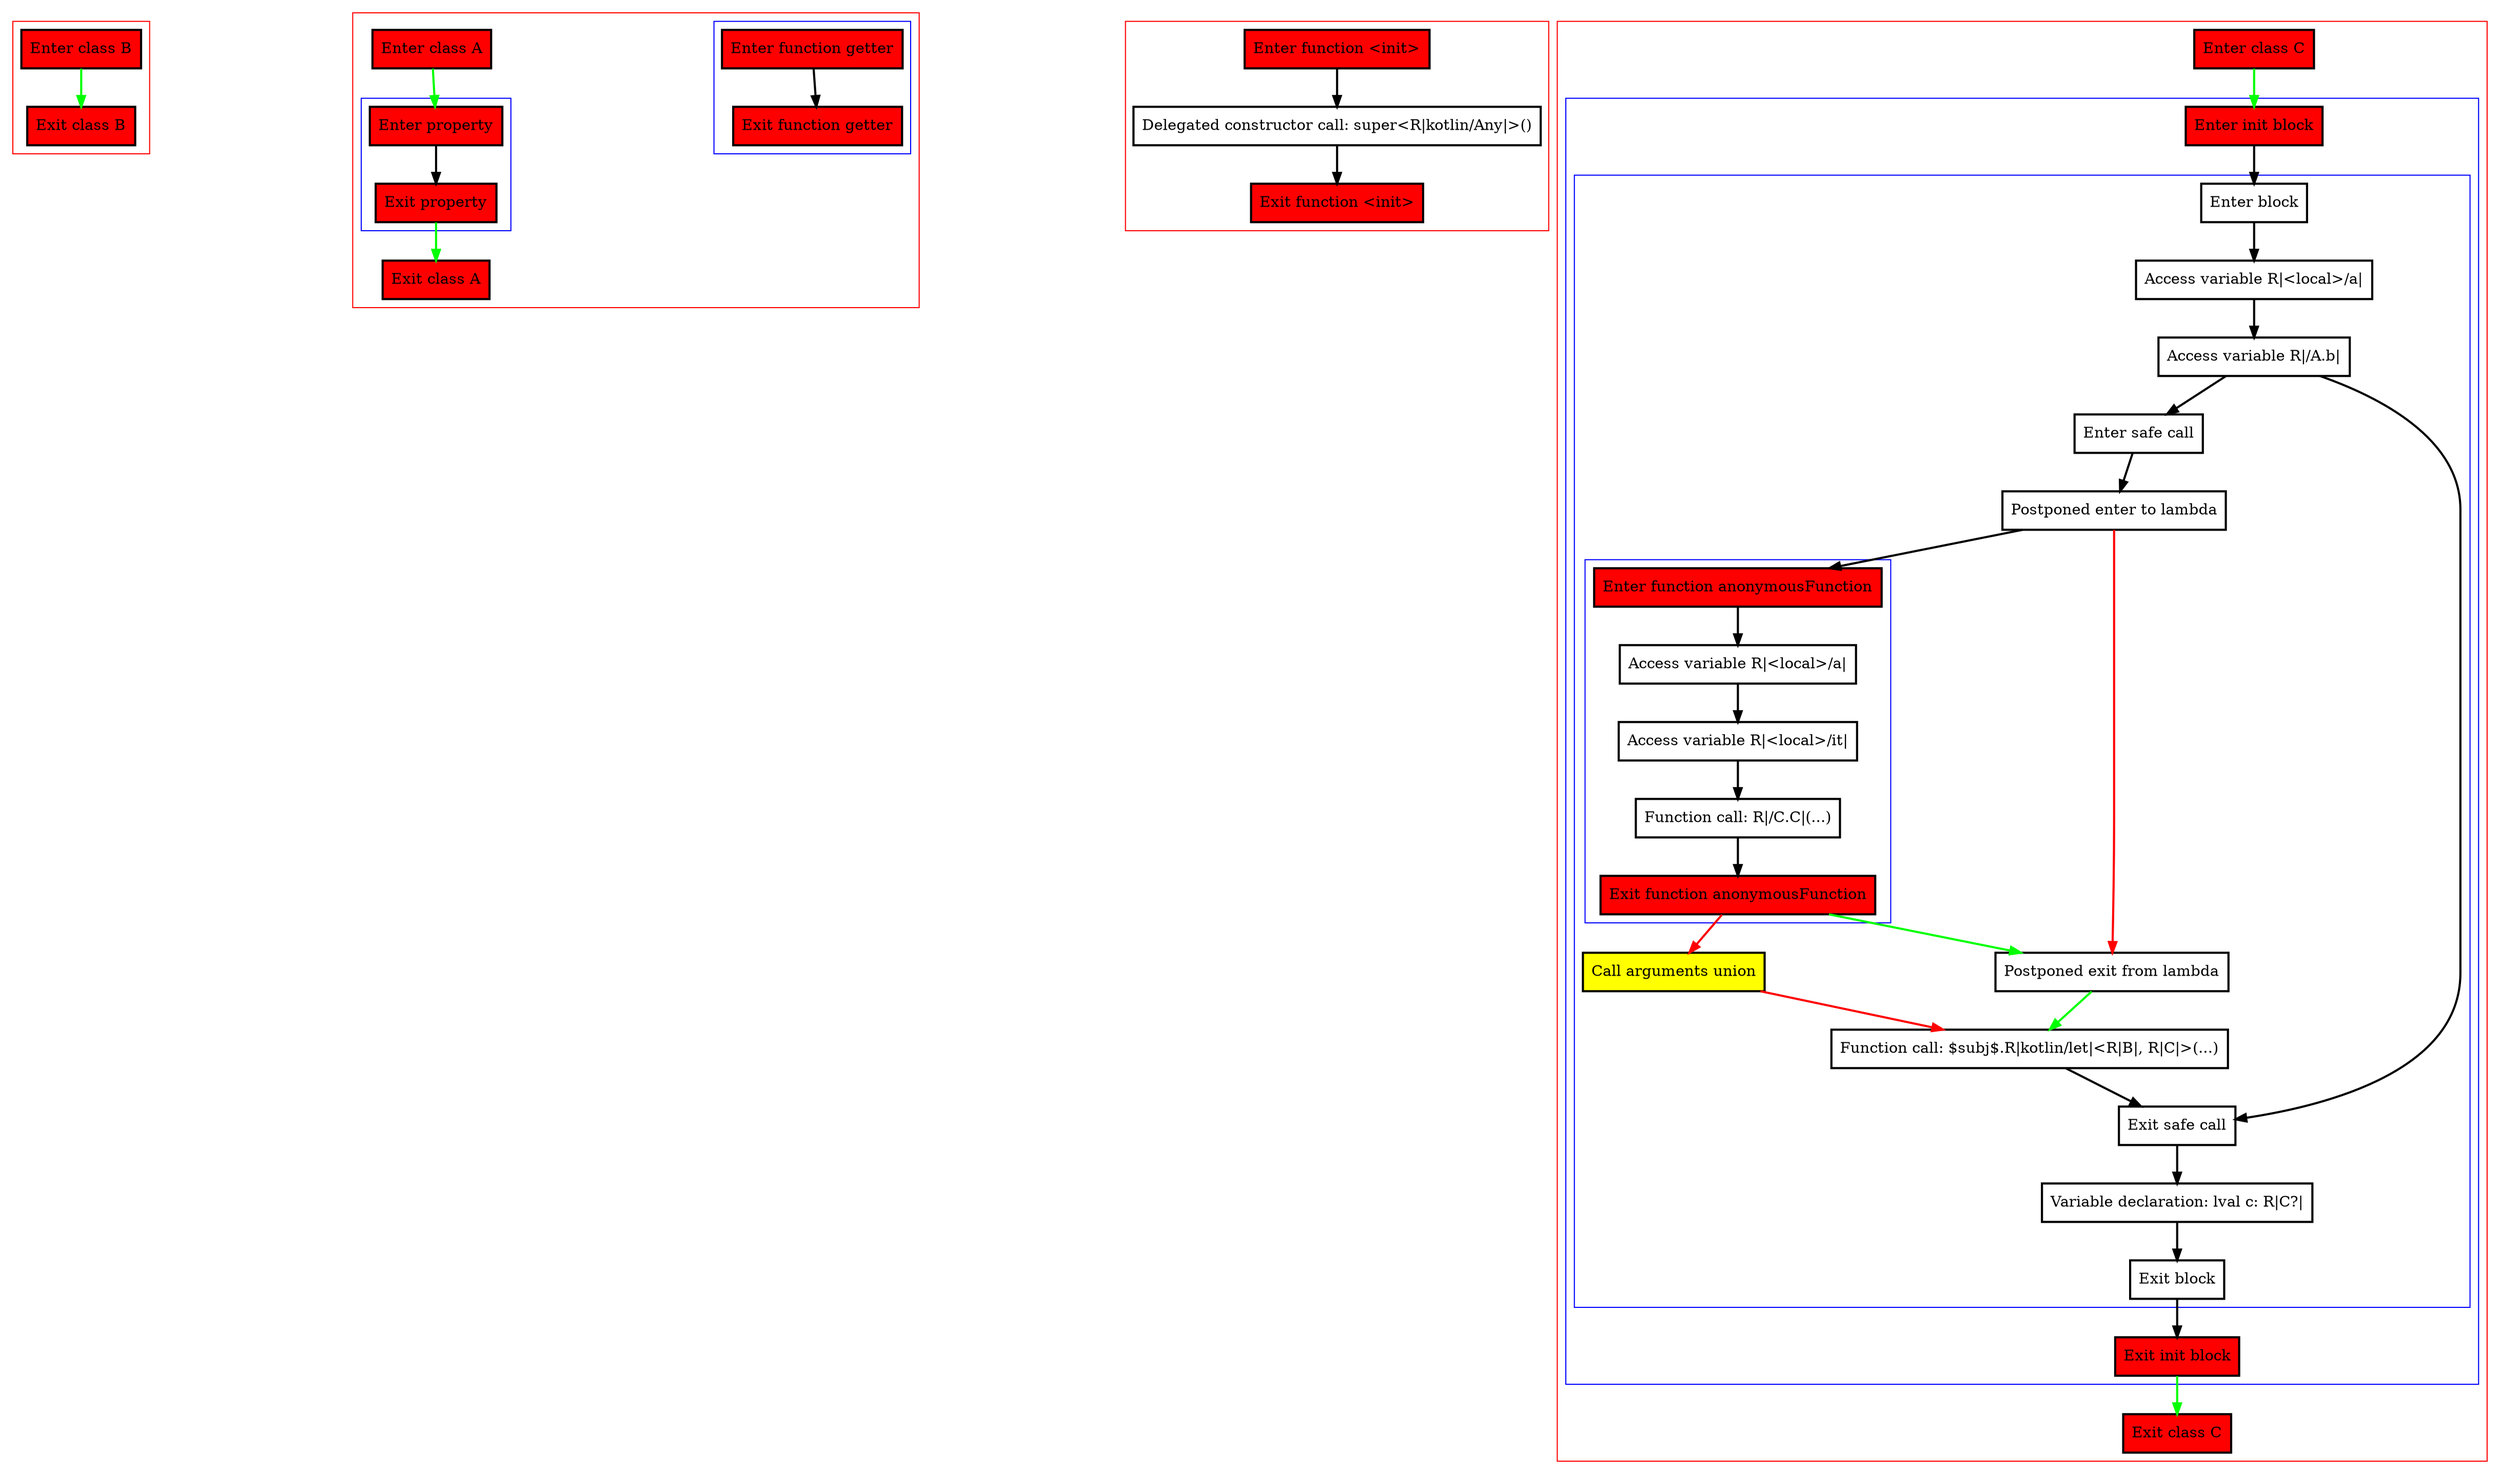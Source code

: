 digraph initBlockAndInPlaceLambda_kt {
    graph [nodesep=3]
    node [shape=box penwidth=2]
    edge [penwidth=2]

    subgraph cluster_0 {
        color=red
        0 [label="Enter class B" style="filled" fillcolor=red];
        1 [label="Exit class B" style="filled" fillcolor=red];
    }
    0 -> {1} [color=green];

    subgraph cluster_1 {
        color=red
        6 [label="Enter class A" style="filled" fillcolor=red];
        subgraph cluster_2 {
            color=blue
            2 [label="Enter function getter" style="filled" fillcolor=red];
            3 [label="Exit function getter" style="filled" fillcolor=red];
        }
        subgraph cluster_3 {
            color=blue
            4 [label="Enter property" style="filled" fillcolor=red];
            5 [label="Exit property" style="filled" fillcolor=red];
        }
        7 [label="Exit class A" style="filled" fillcolor=red];
    }
    6 -> {4} [color=green];
    4 -> {5};
    5 -> {7} [color=green];
    2 -> {3};

    subgraph cluster_4 {
        color=red
        8 [label="Enter function <init>" style="filled" fillcolor=red];
        10 [label="Delegated constructor call: super<R|kotlin/Any|>()"];
        9 [label="Exit function <init>" style="filled" fillcolor=red];
    }
    8 -> {10};
    10 -> {9};

    subgraph cluster_5 {
        color=red
        29 [label="Enter class C" style="filled" fillcolor=red];
        subgraph cluster_6 {
            color=blue
            16 [label="Enter init block" style="filled" fillcolor=red];
            subgraph cluster_7 {
                color=blue
                18 [label="Enter block"];
                19 [label="Access variable R|<local>/a|"];
                20 [label="Access variable R|/A.b|"];
                21 [label="Enter safe call"];
                23 [label="Postponed enter to lambda"];
                subgraph cluster_8 {
                    color=blue
                    11 [label="Enter function anonymousFunction" style="filled" fillcolor=red];
                    13 [label="Access variable R|<local>/a|"];
                    14 [label="Access variable R|<local>/it|"];
                    15 [label="Function call: R|/C.C|(...)"];
                    12 [label="Exit function anonymousFunction" style="filled" fillcolor=red];
                }
                26 [label="Call arguments union" style="filled" fillcolor=yellow];
                24 [label="Postponed exit from lambda"];
                25 [label="Function call: $subj$.R|kotlin/let|<R|B|, R|C|>(...)"];
                22 [label="Exit safe call"];
                27 [label="Variable declaration: lval c: R|C?|"];
                28 [label="Exit block"];
            }
            17 [label="Exit init block" style="filled" fillcolor=red];
        }
        30 [label="Exit class C" style="filled" fillcolor=red];
    }
    29 -> {16} [color=green];
    16 -> {18};
    17 -> {30} [color=green];
    18 -> {19};
    19 -> {20};
    20 -> {21 22};
    21 -> {23};
    22 -> {27};
    23 -> {11};
    23 -> {24} [color=red];
    24 -> {25} [color=green];
    25 -> {22};
    26 -> {25} [color=red];
    27 -> {28};
    28 -> {17};
    11 -> {13};
    12 -> {24} [color=green];
    12 -> {26} [color=red];
    13 -> {14};
    14 -> {15};
    15 -> {12};

}
